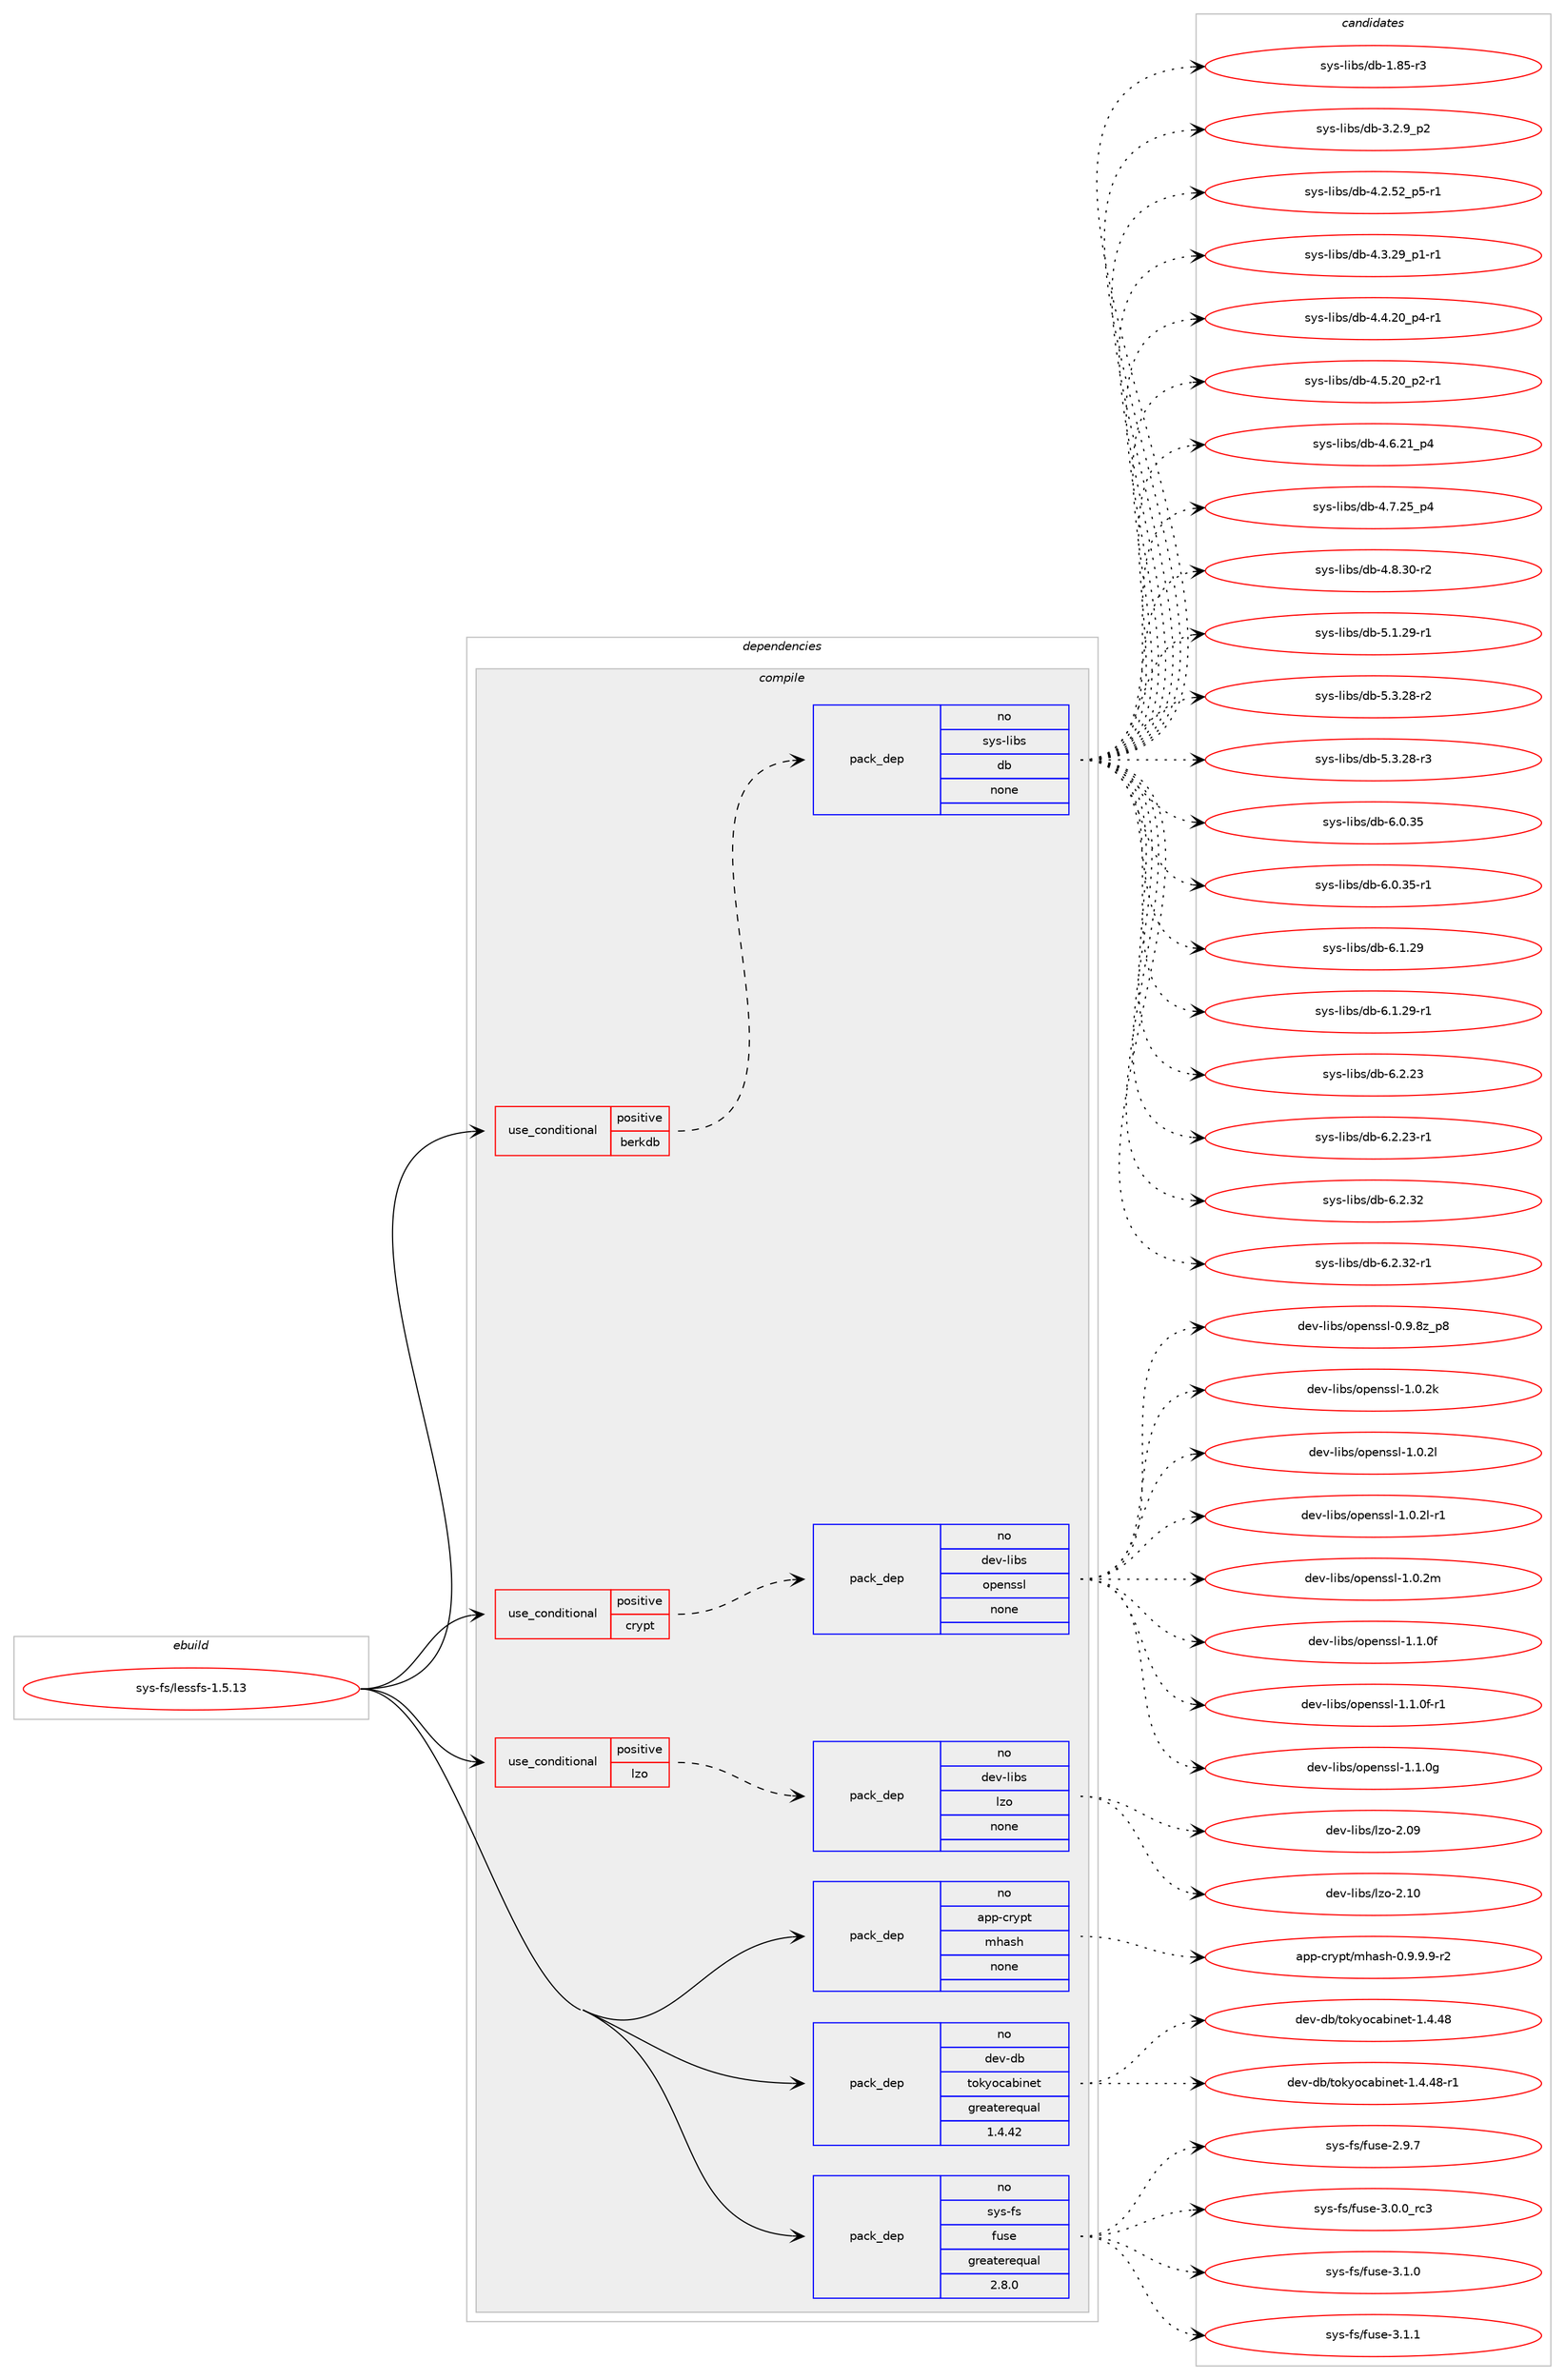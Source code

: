digraph prolog {

# *************
# Graph options
# *************

newrank=true;
concentrate=true;
compound=true;
graph [rankdir=LR,fontname=Helvetica,fontsize=10,ranksep=1.5];#, ranksep=2.5, nodesep=0.2];
edge  [arrowhead=vee];
node  [fontname=Helvetica,fontsize=10];

# **********
# The ebuild
# **********

subgraph cluster_leftcol {
color=gray;
rank=same;
label=<<i>ebuild</i>>;
id [label="sys-fs/lessfs-1.5.13", color=red, width=4, href="../sys-fs/lessfs-1.5.13.svg"];
}

# ****************
# The dependencies
# ****************

subgraph cluster_midcol {
color=gray;
label=<<i>dependencies</i>>;
subgraph cluster_compile {
fillcolor="#eeeeee";
style=filled;
label=<<i>compile</i>>;
subgraph cond116880 {
dependency488332 [label=<<TABLE BORDER="0" CELLBORDER="1" CELLSPACING="0" CELLPADDING="4"><TR><TD ROWSPAN="3" CELLPADDING="10">use_conditional</TD></TR><TR><TD>positive</TD></TR><TR><TD>berkdb</TD></TR></TABLE>>, shape=none, color=red];
subgraph pack362915 {
dependency488333 [label=<<TABLE BORDER="0" CELLBORDER="1" CELLSPACING="0" CELLPADDING="4" WIDTH="220"><TR><TD ROWSPAN="6" CELLPADDING="30">pack_dep</TD></TR><TR><TD WIDTH="110">no</TD></TR><TR><TD>sys-libs</TD></TR><TR><TD>db</TD></TR><TR><TD>none</TD></TR><TR><TD></TD></TR></TABLE>>, shape=none, color=blue];
}
dependency488332:e -> dependency488333:w [weight=20,style="dashed",arrowhead="vee"];
}
id:e -> dependency488332:w [weight=20,style="solid",arrowhead="vee"];
subgraph cond116881 {
dependency488334 [label=<<TABLE BORDER="0" CELLBORDER="1" CELLSPACING="0" CELLPADDING="4"><TR><TD ROWSPAN="3" CELLPADDING="10">use_conditional</TD></TR><TR><TD>positive</TD></TR><TR><TD>crypt</TD></TR></TABLE>>, shape=none, color=red];
subgraph pack362916 {
dependency488335 [label=<<TABLE BORDER="0" CELLBORDER="1" CELLSPACING="0" CELLPADDING="4" WIDTH="220"><TR><TD ROWSPAN="6" CELLPADDING="30">pack_dep</TD></TR><TR><TD WIDTH="110">no</TD></TR><TR><TD>dev-libs</TD></TR><TR><TD>openssl</TD></TR><TR><TD>none</TD></TR><TR><TD></TD></TR></TABLE>>, shape=none, color=blue];
}
dependency488334:e -> dependency488335:w [weight=20,style="dashed",arrowhead="vee"];
}
id:e -> dependency488334:w [weight=20,style="solid",arrowhead="vee"];
subgraph cond116882 {
dependency488336 [label=<<TABLE BORDER="0" CELLBORDER="1" CELLSPACING="0" CELLPADDING="4"><TR><TD ROWSPAN="3" CELLPADDING="10">use_conditional</TD></TR><TR><TD>positive</TD></TR><TR><TD>lzo</TD></TR></TABLE>>, shape=none, color=red];
subgraph pack362917 {
dependency488337 [label=<<TABLE BORDER="0" CELLBORDER="1" CELLSPACING="0" CELLPADDING="4" WIDTH="220"><TR><TD ROWSPAN="6" CELLPADDING="30">pack_dep</TD></TR><TR><TD WIDTH="110">no</TD></TR><TR><TD>dev-libs</TD></TR><TR><TD>lzo</TD></TR><TR><TD>none</TD></TR><TR><TD></TD></TR></TABLE>>, shape=none, color=blue];
}
dependency488336:e -> dependency488337:w [weight=20,style="dashed",arrowhead="vee"];
}
id:e -> dependency488336:w [weight=20,style="solid",arrowhead="vee"];
subgraph pack362918 {
dependency488338 [label=<<TABLE BORDER="0" CELLBORDER="1" CELLSPACING="0" CELLPADDING="4" WIDTH="220"><TR><TD ROWSPAN="6" CELLPADDING="30">pack_dep</TD></TR><TR><TD WIDTH="110">no</TD></TR><TR><TD>app-crypt</TD></TR><TR><TD>mhash</TD></TR><TR><TD>none</TD></TR><TR><TD></TD></TR></TABLE>>, shape=none, color=blue];
}
id:e -> dependency488338:w [weight=20,style="solid",arrowhead="vee"];
subgraph pack362919 {
dependency488339 [label=<<TABLE BORDER="0" CELLBORDER="1" CELLSPACING="0" CELLPADDING="4" WIDTH="220"><TR><TD ROWSPAN="6" CELLPADDING="30">pack_dep</TD></TR><TR><TD WIDTH="110">no</TD></TR><TR><TD>dev-db</TD></TR><TR><TD>tokyocabinet</TD></TR><TR><TD>greaterequal</TD></TR><TR><TD>1.4.42</TD></TR></TABLE>>, shape=none, color=blue];
}
id:e -> dependency488339:w [weight=20,style="solid",arrowhead="vee"];
subgraph pack362920 {
dependency488340 [label=<<TABLE BORDER="0" CELLBORDER="1" CELLSPACING="0" CELLPADDING="4" WIDTH="220"><TR><TD ROWSPAN="6" CELLPADDING="30">pack_dep</TD></TR><TR><TD WIDTH="110">no</TD></TR><TR><TD>sys-fs</TD></TR><TR><TD>fuse</TD></TR><TR><TD>greaterequal</TD></TR><TR><TD>2.8.0</TD></TR></TABLE>>, shape=none, color=blue];
}
id:e -> dependency488340:w [weight=20,style="solid",arrowhead="vee"];
}
subgraph cluster_compileandrun {
fillcolor="#eeeeee";
style=filled;
label=<<i>compile and run</i>>;
}
subgraph cluster_run {
fillcolor="#eeeeee";
style=filled;
label=<<i>run</i>>;
}
}

# **************
# The candidates
# **************

subgraph cluster_choices {
rank=same;
color=gray;
label=<<i>candidates</i>>;

subgraph choice362915 {
color=black;
nodesep=1;
choice1151211154510810598115471009845494656534511451 [label="sys-libs/db-1.85-r3", color=red, width=4,href="../sys-libs/db-1.85-r3.svg"];
choice115121115451081059811547100984551465046579511250 [label="sys-libs/db-3.2.9_p2", color=red, width=4,href="../sys-libs/db-3.2.9_p2.svg"];
choice115121115451081059811547100984552465046535095112534511449 [label="sys-libs/db-4.2.52_p5-r1", color=red, width=4,href="../sys-libs/db-4.2.52_p5-r1.svg"];
choice115121115451081059811547100984552465146505795112494511449 [label="sys-libs/db-4.3.29_p1-r1", color=red, width=4,href="../sys-libs/db-4.3.29_p1-r1.svg"];
choice115121115451081059811547100984552465246504895112524511449 [label="sys-libs/db-4.4.20_p4-r1", color=red, width=4,href="../sys-libs/db-4.4.20_p4-r1.svg"];
choice115121115451081059811547100984552465346504895112504511449 [label="sys-libs/db-4.5.20_p2-r1", color=red, width=4,href="../sys-libs/db-4.5.20_p2-r1.svg"];
choice11512111545108105981154710098455246544650499511252 [label="sys-libs/db-4.6.21_p4", color=red, width=4,href="../sys-libs/db-4.6.21_p4.svg"];
choice11512111545108105981154710098455246554650539511252 [label="sys-libs/db-4.7.25_p4", color=red, width=4,href="../sys-libs/db-4.7.25_p4.svg"];
choice11512111545108105981154710098455246564651484511450 [label="sys-libs/db-4.8.30-r2", color=red, width=4,href="../sys-libs/db-4.8.30-r2.svg"];
choice11512111545108105981154710098455346494650574511449 [label="sys-libs/db-5.1.29-r1", color=red, width=4,href="../sys-libs/db-5.1.29-r1.svg"];
choice11512111545108105981154710098455346514650564511450 [label="sys-libs/db-5.3.28-r2", color=red, width=4,href="../sys-libs/db-5.3.28-r2.svg"];
choice11512111545108105981154710098455346514650564511451 [label="sys-libs/db-5.3.28-r3", color=red, width=4,href="../sys-libs/db-5.3.28-r3.svg"];
choice1151211154510810598115471009845544648465153 [label="sys-libs/db-6.0.35", color=red, width=4,href="../sys-libs/db-6.0.35.svg"];
choice11512111545108105981154710098455446484651534511449 [label="sys-libs/db-6.0.35-r1", color=red, width=4,href="../sys-libs/db-6.0.35-r1.svg"];
choice1151211154510810598115471009845544649465057 [label="sys-libs/db-6.1.29", color=red, width=4,href="../sys-libs/db-6.1.29.svg"];
choice11512111545108105981154710098455446494650574511449 [label="sys-libs/db-6.1.29-r1", color=red, width=4,href="../sys-libs/db-6.1.29-r1.svg"];
choice1151211154510810598115471009845544650465051 [label="sys-libs/db-6.2.23", color=red, width=4,href="../sys-libs/db-6.2.23.svg"];
choice11512111545108105981154710098455446504650514511449 [label="sys-libs/db-6.2.23-r1", color=red, width=4,href="../sys-libs/db-6.2.23-r1.svg"];
choice1151211154510810598115471009845544650465150 [label="sys-libs/db-6.2.32", color=red, width=4,href="../sys-libs/db-6.2.32.svg"];
choice11512111545108105981154710098455446504651504511449 [label="sys-libs/db-6.2.32-r1", color=red, width=4,href="../sys-libs/db-6.2.32-r1.svg"];
dependency488333:e -> choice1151211154510810598115471009845494656534511451:w [style=dotted,weight="100"];
dependency488333:e -> choice115121115451081059811547100984551465046579511250:w [style=dotted,weight="100"];
dependency488333:e -> choice115121115451081059811547100984552465046535095112534511449:w [style=dotted,weight="100"];
dependency488333:e -> choice115121115451081059811547100984552465146505795112494511449:w [style=dotted,weight="100"];
dependency488333:e -> choice115121115451081059811547100984552465246504895112524511449:w [style=dotted,weight="100"];
dependency488333:e -> choice115121115451081059811547100984552465346504895112504511449:w [style=dotted,weight="100"];
dependency488333:e -> choice11512111545108105981154710098455246544650499511252:w [style=dotted,weight="100"];
dependency488333:e -> choice11512111545108105981154710098455246554650539511252:w [style=dotted,weight="100"];
dependency488333:e -> choice11512111545108105981154710098455246564651484511450:w [style=dotted,weight="100"];
dependency488333:e -> choice11512111545108105981154710098455346494650574511449:w [style=dotted,weight="100"];
dependency488333:e -> choice11512111545108105981154710098455346514650564511450:w [style=dotted,weight="100"];
dependency488333:e -> choice11512111545108105981154710098455346514650564511451:w [style=dotted,weight="100"];
dependency488333:e -> choice1151211154510810598115471009845544648465153:w [style=dotted,weight="100"];
dependency488333:e -> choice11512111545108105981154710098455446484651534511449:w [style=dotted,weight="100"];
dependency488333:e -> choice1151211154510810598115471009845544649465057:w [style=dotted,weight="100"];
dependency488333:e -> choice11512111545108105981154710098455446494650574511449:w [style=dotted,weight="100"];
dependency488333:e -> choice1151211154510810598115471009845544650465051:w [style=dotted,weight="100"];
dependency488333:e -> choice11512111545108105981154710098455446504650514511449:w [style=dotted,weight="100"];
dependency488333:e -> choice1151211154510810598115471009845544650465150:w [style=dotted,weight="100"];
dependency488333:e -> choice11512111545108105981154710098455446504651504511449:w [style=dotted,weight="100"];
}
subgraph choice362916 {
color=black;
nodesep=1;
choice1001011184510810598115471111121011101151151084548465746561229511256 [label="dev-libs/openssl-0.9.8z_p8", color=red, width=4,href="../dev-libs/openssl-0.9.8z_p8.svg"];
choice100101118451081059811547111112101110115115108454946484650107 [label="dev-libs/openssl-1.0.2k", color=red, width=4,href="../dev-libs/openssl-1.0.2k.svg"];
choice100101118451081059811547111112101110115115108454946484650108 [label="dev-libs/openssl-1.0.2l", color=red, width=4,href="../dev-libs/openssl-1.0.2l.svg"];
choice1001011184510810598115471111121011101151151084549464846501084511449 [label="dev-libs/openssl-1.0.2l-r1", color=red, width=4,href="../dev-libs/openssl-1.0.2l-r1.svg"];
choice100101118451081059811547111112101110115115108454946484650109 [label="dev-libs/openssl-1.0.2m", color=red, width=4,href="../dev-libs/openssl-1.0.2m.svg"];
choice100101118451081059811547111112101110115115108454946494648102 [label="dev-libs/openssl-1.1.0f", color=red, width=4,href="../dev-libs/openssl-1.1.0f.svg"];
choice1001011184510810598115471111121011101151151084549464946481024511449 [label="dev-libs/openssl-1.1.0f-r1", color=red, width=4,href="../dev-libs/openssl-1.1.0f-r1.svg"];
choice100101118451081059811547111112101110115115108454946494648103 [label="dev-libs/openssl-1.1.0g", color=red, width=4,href="../dev-libs/openssl-1.1.0g.svg"];
dependency488335:e -> choice1001011184510810598115471111121011101151151084548465746561229511256:w [style=dotted,weight="100"];
dependency488335:e -> choice100101118451081059811547111112101110115115108454946484650107:w [style=dotted,weight="100"];
dependency488335:e -> choice100101118451081059811547111112101110115115108454946484650108:w [style=dotted,weight="100"];
dependency488335:e -> choice1001011184510810598115471111121011101151151084549464846501084511449:w [style=dotted,weight="100"];
dependency488335:e -> choice100101118451081059811547111112101110115115108454946484650109:w [style=dotted,weight="100"];
dependency488335:e -> choice100101118451081059811547111112101110115115108454946494648102:w [style=dotted,weight="100"];
dependency488335:e -> choice1001011184510810598115471111121011101151151084549464946481024511449:w [style=dotted,weight="100"];
dependency488335:e -> choice100101118451081059811547111112101110115115108454946494648103:w [style=dotted,weight="100"];
}
subgraph choice362917 {
color=black;
nodesep=1;
choice1001011184510810598115471081221114550464857 [label="dev-libs/lzo-2.09", color=red, width=4,href="../dev-libs/lzo-2.09.svg"];
choice1001011184510810598115471081221114550464948 [label="dev-libs/lzo-2.10", color=red, width=4,href="../dev-libs/lzo-2.10.svg"];
dependency488337:e -> choice1001011184510810598115471081221114550464857:w [style=dotted,weight="100"];
dependency488337:e -> choice1001011184510810598115471081221114550464948:w [style=dotted,weight="100"];
}
subgraph choice362918 {
color=black;
nodesep=1;
choice971121124599114121112116471091049711510445484657465746574511450 [label="app-crypt/mhash-0.9.9.9-r2", color=red, width=4,href="../app-crypt/mhash-0.9.9.9-r2.svg"];
dependency488338:e -> choice971121124599114121112116471091049711510445484657465746574511450:w [style=dotted,weight="100"];
}
subgraph choice362919 {
color=black;
nodesep=1;
choice10010111845100984711611110712111199979810511010111645494652465256 [label="dev-db/tokyocabinet-1.4.48", color=red, width=4,href="../dev-db/tokyocabinet-1.4.48.svg"];
choice100101118451009847116111107121111999798105110101116454946524652564511449 [label="dev-db/tokyocabinet-1.4.48-r1", color=red, width=4,href="../dev-db/tokyocabinet-1.4.48-r1.svg"];
dependency488339:e -> choice10010111845100984711611110712111199979810511010111645494652465256:w [style=dotted,weight="100"];
dependency488339:e -> choice100101118451009847116111107121111999798105110101116454946524652564511449:w [style=dotted,weight="100"];
}
subgraph choice362920 {
color=black;
nodesep=1;
choice1151211154510211547102117115101455046574655 [label="sys-fs/fuse-2.9.7", color=red, width=4,href="../sys-fs/fuse-2.9.7.svg"];
choice1151211154510211547102117115101455146484648951149951 [label="sys-fs/fuse-3.0.0_rc3", color=red, width=4,href="../sys-fs/fuse-3.0.0_rc3.svg"];
choice1151211154510211547102117115101455146494648 [label="sys-fs/fuse-3.1.0", color=red, width=4,href="../sys-fs/fuse-3.1.0.svg"];
choice1151211154510211547102117115101455146494649 [label="sys-fs/fuse-3.1.1", color=red, width=4,href="../sys-fs/fuse-3.1.1.svg"];
dependency488340:e -> choice1151211154510211547102117115101455046574655:w [style=dotted,weight="100"];
dependency488340:e -> choice1151211154510211547102117115101455146484648951149951:w [style=dotted,weight="100"];
dependency488340:e -> choice1151211154510211547102117115101455146494648:w [style=dotted,weight="100"];
dependency488340:e -> choice1151211154510211547102117115101455146494649:w [style=dotted,weight="100"];
}
}

}
